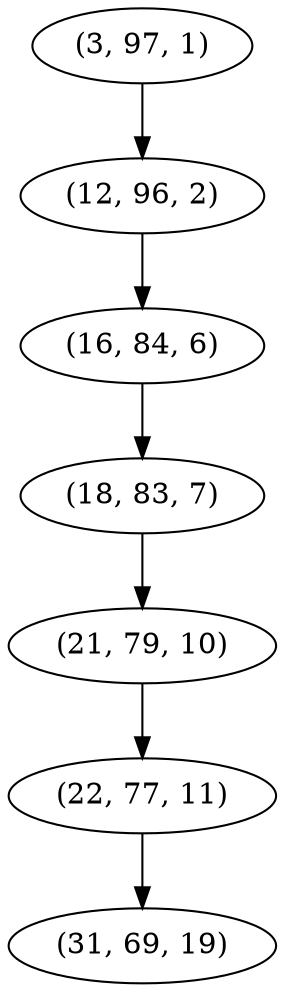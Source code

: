 digraph tree {
    "(3, 97, 1)";
    "(12, 96, 2)";
    "(16, 84, 6)";
    "(18, 83, 7)";
    "(21, 79, 10)";
    "(22, 77, 11)";
    "(31, 69, 19)";
    "(3, 97, 1)" -> "(12, 96, 2)";
    "(12, 96, 2)" -> "(16, 84, 6)";
    "(16, 84, 6)" -> "(18, 83, 7)";
    "(18, 83, 7)" -> "(21, 79, 10)";
    "(21, 79, 10)" -> "(22, 77, 11)";
    "(22, 77, 11)" -> "(31, 69, 19)";
}
